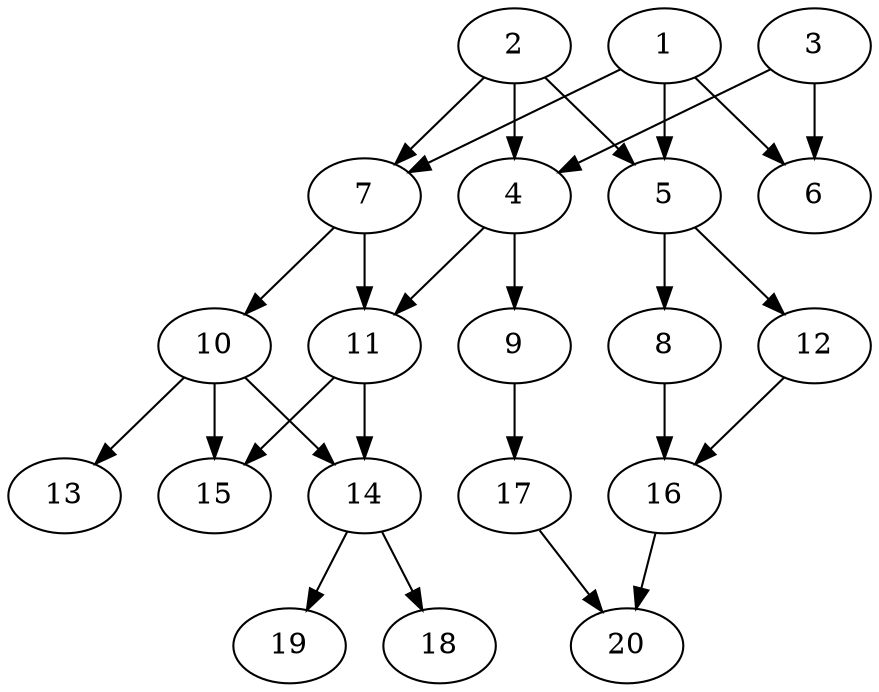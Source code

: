 // DAG (tier=2-normal, mode=data, n=20, ccr=0.434, fat=0.612, density=0.521, regular=0.464, jump=0.154, mindata=2097152, maxdata=16777216)
// DAG automatically generated by daggen at Sun Aug 24 16:33:33 2025
// /home/ermia/Project/Environments/daggen/bin/daggen --dot --ccr 0.434 --fat 0.612 --regular 0.464 --density 0.521 --jump 0.154 --mindata 2097152 --maxdata 16777216 -n 20 
digraph G {
  1 [size="34392158899893944", alpha="0.05", expect_size="17196079449946972"]
  1 -> 5 [size ="897914217955328"]
  1 -> 6 [size ="897914217955328"]
  1 -> 7 [size ="897914217955328"]
  2 [size="1686423610286120370176", alpha="0.10", expect_size="843211805143060185088"]
  2 -> 4 [size ="1133446701252608"]
  2 -> 5 [size ="1133446701252608"]
  2 -> 7 [size ="1133446701252608"]
  3 [size="6583124756557320", alpha="0.09", expect_size="3291562378278660"]
  3 -> 4 [size ="562262968369152"]
  3 -> 6 [size ="562262968369152"]
  4 [size="2473837382682084", alpha="0.17", expect_size="1236918691341042"]
  4 -> 9 [size ="73995072307200"]
  4 -> 11 [size ="73995072307200"]
  5 [size="2144303923209746432", alpha="0.15", expect_size="1072151961604873216"]
  5 -> 8 [size ="1146158336442368"]
  5 -> 12 [size ="1146158336442368"]
  6 [size="2599182873326614740992", alpha="0.18", expect_size="1299591436663307370496"]
  7 [size="863352436485571840", alpha="0.13", expect_size="431676218242785920"]
  7 -> 10 [size ="463216928882688"]
  7 -> 11 [size ="463216928882688"]
  8 [size="3954278467785721856", alpha="0.10", expect_size="1977139233892860928"]
  8 -> 16 [size ="2044069727436800"]
  9 [size="6286825182742722", alpha="0.16", expect_size="3143412591371361"]
  9 -> 17 [size ="119099979988992"]
  10 [size="1148873012977019650048", alpha="0.20", expect_size="574436506488509825024"]
  10 -> 13 [size ="877548925878272"]
  10 -> 14 [size ="877548925878272"]
  10 -> 15 [size ="877548925878272"]
  11 [size="3211704243286904", alpha="0.03", expect_size="1605852121643452"]
  11 -> 14 [size ="72952376721408"]
  11 -> 15 [size ="72952376721408"]
  12 [size="5004214669717077", alpha="0.15", expect_size="2502107334858538"]
  12 -> 16 [size ="99556209459200"]
  13 [size="15637632365819612", alpha="0.02", expect_size="7818816182909806"]
  14 [size="1803254257847645184", alpha="0.19", expect_size="901627128923822592"]
  14 -> 18 [size ="844743101644800"]
  14 -> 19 [size ="844743101644800"]
  15 [size="207663154484203225088", alpha="0.04", expect_size="103831577242101612544"]
  16 [size="2027966091835362770944", alpha="0.17", expect_size="1013983045917681385472"]
  16 -> 20 [size ="1281731663495168"]
  17 [size="267420868391037536", alpha="0.15", expect_size="133710434195518768"]
  17 -> 20 [size ="161224482357248"]
  18 [size="937858361523800375296", alpha="0.12", expect_size="468929180761900187648"]
  19 [size="710708717332506240", alpha="0.14", expect_size="355354358666253120"]
  20 [size="4367520859871133184", alpha="0.05", expect_size="2183760429935566592"]
}